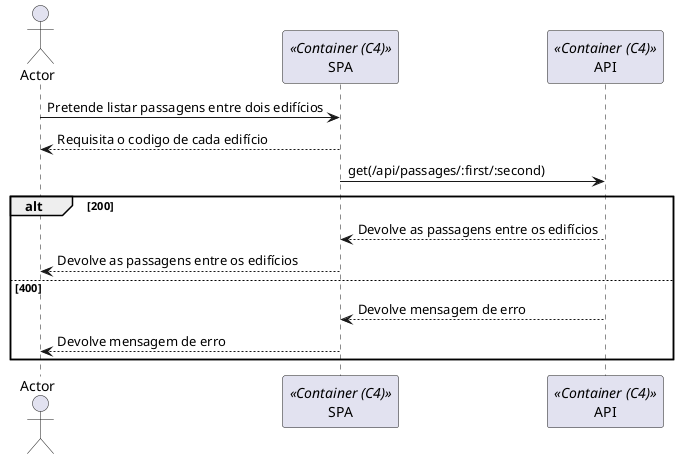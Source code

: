 @startuml

actor Actor as Actor
participant "SPA" as Container <<Container (C4)>>
participant "API" as API <<Container (C4)>>

Actor -> Container: Pretende listar passagens entre dois edifícios

Container --> Actor: Requisita o codigo de cada edifício

Container -> API: get(/api/passages/:first/:second)

alt 200
    API --> Container: Devolve as passagens entre os edifícios
    Container --> Actor: Devolve as passagens entre os edifícios
else 400
    API --> Container: Devolve mensagem de erro
    Container --> Actor: Devolve mensagem de erro
end

@enduml
